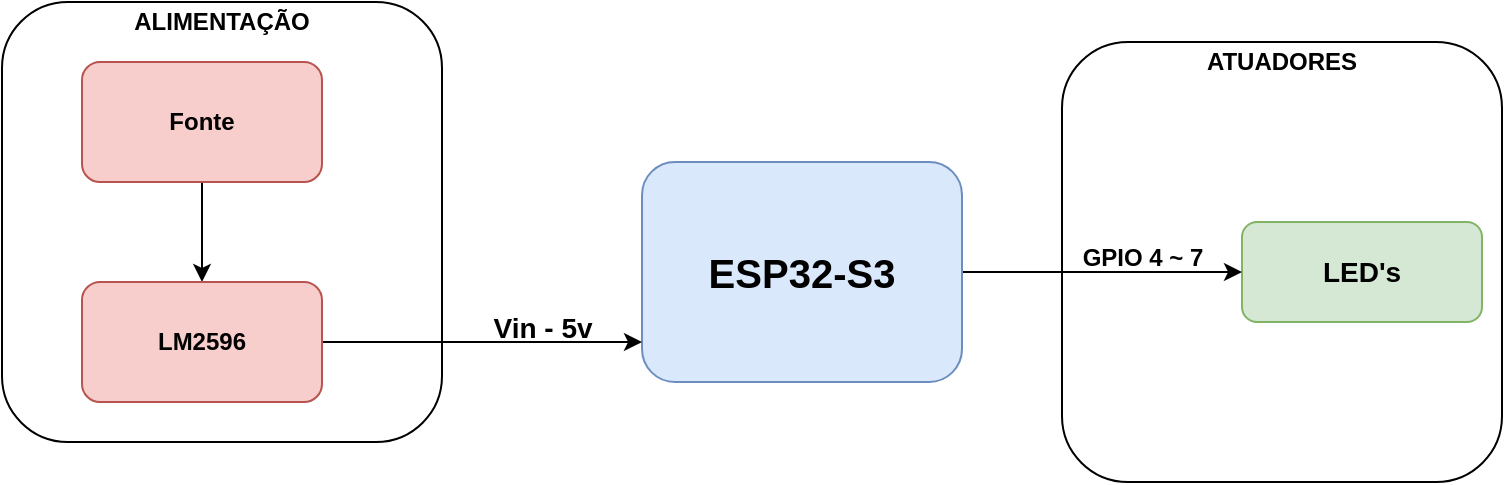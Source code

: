 <mxfile version="28.1.2">
  <diagram name="Página-1" id="OxJ6qsMNcHYu06RZHACU">
    <mxGraphModel dx="667" dy="463" grid="1" gridSize="10" guides="1" tooltips="1" connect="1" arrows="1" fold="1" page="1" pageScale="1" pageWidth="827" pageHeight="1169" math="0" shadow="0">
      <root>
        <mxCell id="0" />
        <mxCell id="1" parent="0" />
        <mxCell id="fQeDX6Oa4seVc8QHZ5S0-35" value="&lt;b&gt;ALIMENTAÇÃO&lt;/b&gt;&lt;br&gt;&lt;div&gt;&lt;b&gt;&lt;br&gt;&lt;/b&gt;&lt;/div&gt;&lt;div&gt;&lt;b&gt;&lt;br&gt;&lt;/b&gt;&lt;/div&gt;&lt;div&gt;&lt;b&gt;&lt;br&gt;&lt;/b&gt;&lt;/div&gt;&lt;div&gt;&lt;b&gt;&lt;br&gt;&lt;/b&gt;&lt;/div&gt;&lt;div&gt;&lt;b&gt;&lt;br&gt;&lt;/b&gt;&lt;/div&gt;&lt;div&gt;&lt;b&gt;&lt;br&gt;&lt;/b&gt;&lt;/div&gt;&lt;div&gt;&lt;b&gt;&lt;br&gt;&lt;/b&gt;&lt;/div&gt;&lt;div&gt;&lt;b&gt;&lt;br&gt;&lt;/b&gt;&lt;/div&gt;&lt;div&gt;&lt;b&gt;&lt;br&gt;&lt;/b&gt;&lt;/div&gt;&lt;div&gt;&lt;b&gt;&lt;br&gt;&lt;/b&gt;&lt;/div&gt;&lt;div&gt;&lt;b&gt;&lt;br&gt;&lt;/b&gt;&lt;/div&gt;&lt;div&gt;&lt;b&gt;&lt;br&gt;&lt;/b&gt;&lt;/div&gt;&lt;div&gt;&lt;b&gt;&lt;br&gt;&lt;/b&gt;&lt;/div&gt;&lt;div&gt;&lt;b&gt;&lt;br&gt;&lt;/b&gt;&lt;/div&gt;" style="whiteSpace=wrap;html=1;aspect=fixed;rounded=1;" parent="1" vertex="1">
          <mxGeometry x="50" y="270" width="220" height="220" as="geometry" />
        </mxCell>
        <mxCell id="fQeDX6Oa4seVc8QHZ5S0-24" value="&lt;b&gt;ATUADORES&lt;/b&gt;&lt;div&gt;&lt;b&gt;&lt;br&gt;&lt;/b&gt;&lt;/div&gt;&lt;div&gt;&lt;b&gt;&lt;br&gt;&lt;/b&gt;&lt;/div&gt;&lt;div&gt;&lt;b&gt;&lt;br&gt;&lt;/b&gt;&lt;/div&gt;&lt;div&gt;&lt;b&gt;&lt;br&gt;&lt;/b&gt;&lt;/div&gt;&lt;div&gt;&lt;b&gt;&lt;br&gt;&lt;/b&gt;&lt;/div&gt;&lt;div&gt;&lt;b&gt;&lt;br&gt;&lt;/b&gt;&lt;/div&gt;&lt;div&gt;&lt;b&gt;&lt;br&gt;&lt;/b&gt;&lt;/div&gt;&lt;div&gt;&lt;b&gt;&lt;br&gt;&lt;/b&gt;&lt;/div&gt;&lt;div&gt;&lt;b&gt;&lt;br&gt;&lt;/b&gt;&lt;/div&gt;&lt;div&gt;&lt;b&gt;&lt;br&gt;&lt;/b&gt;&lt;/div&gt;&lt;div&gt;&lt;b&gt;&lt;br&gt;&lt;/b&gt;&lt;/div&gt;&lt;div&gt;&lt;b&gt;&lt;br&gt;&lt;/b&gt;&lt;/div&gt;&lt;div&gt;&lt;b&gt;&lt;br&gt;&lt;/b&gt;&lt;/div&gt;&lt;div&gt;&lt;b&gt;&lt;br&gt;&lt;/b&gt;&lt;/div&gt;" style="whiteSpace=wrap;html=1;aspect=fixed;rounded=1;" parent="1" vertex="1">
          <mxGeometry x="580" y="290" width="220" height="220" as="geometry" />
        </mxCell>
        <mxCell id="fQeDX6Oa4seVc8QHZ5S0-10" value="&lt;div&gt;&lt;span style=&quot;font-size: 14px;&quot;&gt;&lt;b&gt;LED&#39;s&lt;/b&gt;&lt;/span&gt;&lt;/div&gt;" style="rounded=1;whiteSpace=wrap;html=1;fillColor=#d5e8d4;strokeColor=#82b366;" parent="1" vertex="1">
          <mxGeometry x="670" y="380" width="120" height="50" as="geometry" />
        </mxCell>
        <mxCell id="WmGHqau6i1hcQvEPApaS-2" value="" style="edgeStyle=orthogonalEdgeStyle;rounded=0;orthogonalLoop=1;jettySize=auto;html=1;" edge="1" parent="1" source="fQeDX6Oa4seVc8QHZ5S0-12" target="fQeDX6Oa4seVc8QHZ5S0-10">
          <mxGeometry relative="1" as="geometry" />
        </mxCell>
        <mxCell id="fQeDX6Oa4seVc8QHZ5S0-12" value="&lt;b&gt;&lt;font style=&quot;font-size: 20px;&quot;&gt;ESP32-S3&lt;/font&gt;&lt;/b&gt;" style="rounded=1;whiteSpace=wrap;html=1;fillColor=#dae8fc;strokeColor=#6c8ebf;" parent="1" vertex="1">
          <mxGeometry x="370" y="350" width="160" height="110" as="geometry" />
        </mxCell>
        <mxCell id="fQeDX6Oa4seVc8QHZ5S0-36" style="edgeStyle=orthogonalEdgeStyle;rounded=0;orthogonalLoop=1;jettySize=auto;html=1;entryX=0.5;entryY=0;entryDx=0;entryDy=0;" parent="1" source="fQeDX6Oa4seVc8QHZ5S0-18" target="fQeDX6Oa4seVc8QHZ5S0-19" edge="1">
          <mxGeometry relative="1" as="geometry" />
        </mxCell>
        <mxCell id="fQeDX6Oa4seVc8QHZ5S0-18" value="&lt;b&gt;Fonte&lt;/b&gt;" style="rounded=1;whiteSpace=wrap;html=1;fillColor=#f8cecc;strokeColor=#b85450;" parent="1" vertex="1">
          <mxGeometry x="90" y="300" width="120" height="60" as="geometry" />
        </mxCell>
        <mxCell id="fQeDX6Oa4seVc8QHZ5S0-21" style="edgeStyle=orthogonalEdgeStyle;rounded=0;orthogonalLoop=1;jettySize=auto;html=1;" parent="1" source="fQeDX6Oa4seVc8QHZ5S0-19" edge="1">
          <mxGeometry relative="1" as="geometry">
            <mxPoint x="370" y="440" as="targetPoint" />
            <Array as="points">
              <mxPoint x="370" y="440" />
            </Array>
          </mxGeometry>
        </mxCell>
        <mxCell id="fQeDX6Oa4seVc8QHZ5S0-19" value="&lt;b&gt;LM2596&lt;/b&gt;" style="rounded=1;whiteSpace=wrap;html=1;fillColor=#f8cecc;strokeColor=#b85450;" parent="1" vertex="1">
          <mxGeometry x="90" y="410" width="120" height="60" as="geometry" />
        </mxCell>
        <mxCell id="fQeDX6Oa4seVc8QHZ5S0-22" value="&lt;b&gt;&lt;font style=&quot;font-size: 14px;&quot;&gt;Vin - 5v&lt;/font&gt;&lt;/b&gt;&lt;div&gt;&lt;div&gt;&lt;b&gt;&lt;br&gt;&lt;/b&gt;&lt;/div&gt;&lt;/div&gt;" style="text;html=1;align=center;verticalAlign=middle;resizable=0;points=[];autosize=1;strokeColor=none;fillColor=none;" parent="1" vertex="1">
          <mxGeometry x="285" y="420" width="70" height="40" as="geometry" />
        </mxCell>
        <mxCell id="WmGHqau6i1hcQvEPApaS-3" value="&lt;b&gt;GPIO 4 ~ 7&lt;/b&gt;&lt;div&gt;&lt;b&gt;&lt;br&gt;&lt;/b&gt;&lt;/div&gt;" style="text;html=1;align=center;verticalAlign=middle;resizable=0;points=[];autosize=1;strokeColor=none;fillColor=none;" vertex="1" parent="1">
          <mxGeometry x="580" y="385" width="80" height="40" as="geometry" />
        </mxCell>
      </root>
    </mxGraphModel>
  </diagram>
</mxfile>
